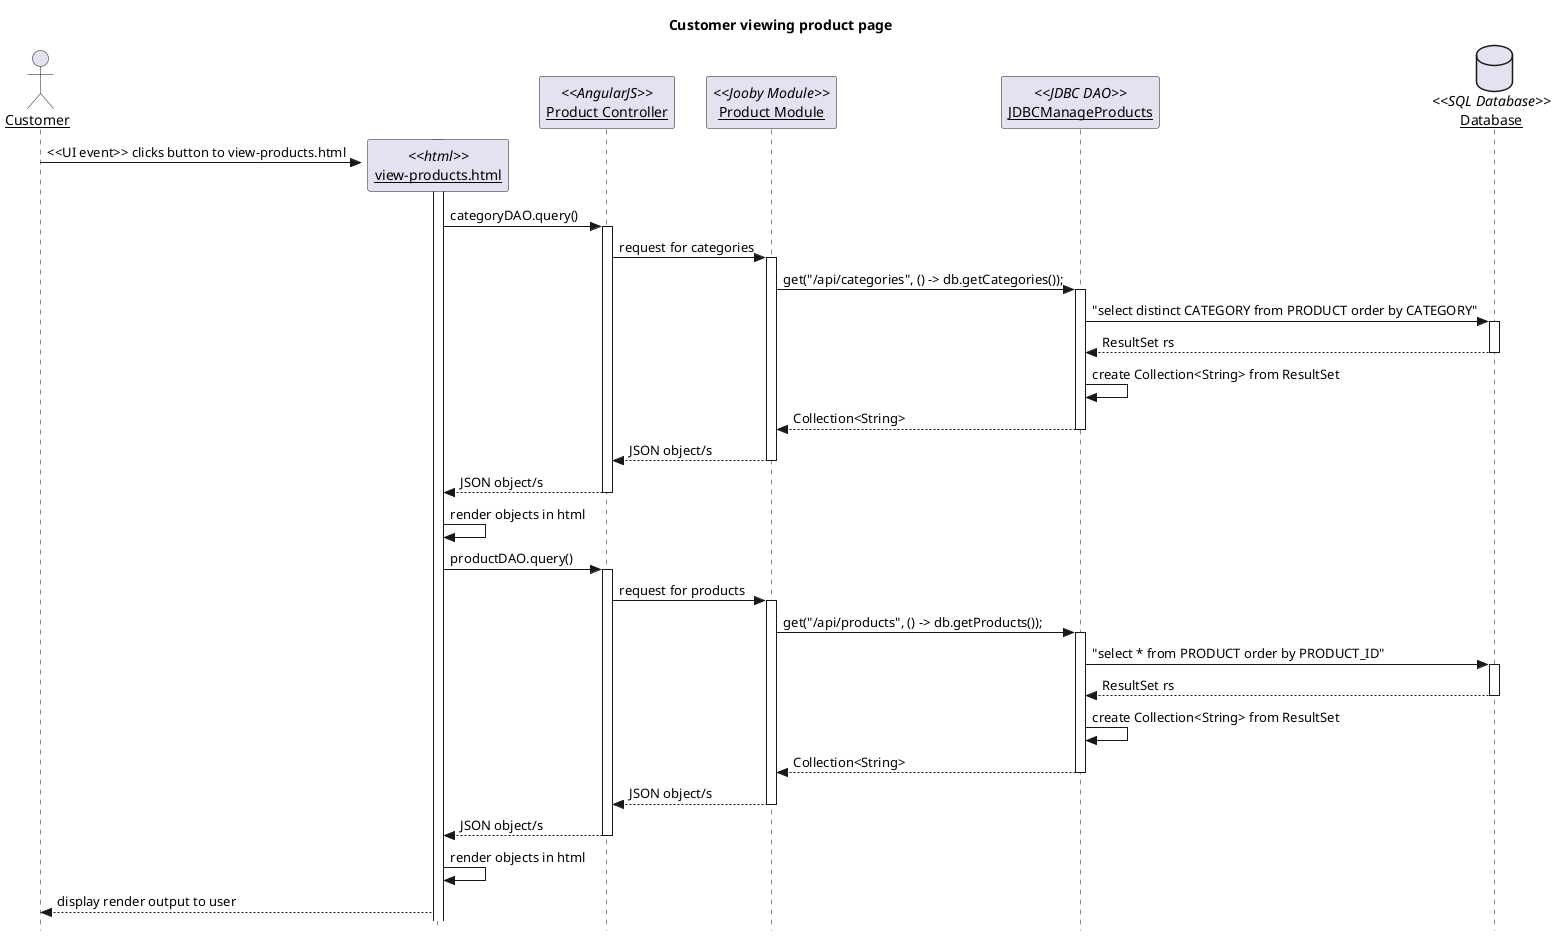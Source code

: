 @startuml
skinparam guillemet false
skinparam classAttributeIconSize 0
skinparam linetype ortho
skinparam style strictuml
skinparam sequenceParticipant underline
hide circle

title Customer viewing product page

actor "Customer" as customer

create "view-products.html" as browser <<html>>
activate browser
customer->browser: <<UI event>> clicks button to view-products.html

participant "Product Controller" as prodCtrl <<AngularJS>>

browser->prodCtrl: categoryDAO.query()
activate prodCtrl

participant "Product Module" as module <<Jooby Module>>
prodCtrl->module: request for categories
activate module

participant "JDBCManageProducts" as dao <<JDBC DAO>>

module->dao: get("/api/categories", () -> db.getCategories());

activate dao
database "Database" as db <<SQL Database>>

dao->db : "select distinct CATEGORY from PRODUCT order by CATEGORY"
activate db
dao<--db: ResultSet rs
deactivate db
dao->dao: create Collection<String> from ResultSet
module<--dao: Collection<String>
deactivate dao

prodCtrl<--module: JSON object/s
deactivate module

browser<--prodCtrl: JSON object/s
deactivate prodCtrl
browser->browser: render objects in html





browser->prodCtrl: productDAO.query()
activate prodCtrl

prodCtrl->module: request for products
activate module


module->dao: get("/api/products", () -> db.getProducts());

activate dao

dao->db : "select * from PRODUCT order by PRODUCT_ID"
activate db
dao<--db: ResultSet rs
deactivate db
dao->dao: create Collection<String> from ResultSet
module<--dao: Collection<String>
deactivate dao

prodCtrl<--module: JSON object/s
deactivate module

browser<--prodCtrl: JSON object/s
deactivate prodCtrl
browser->browser: render objects in html

customer<--browser: display render output to user

@enduml
